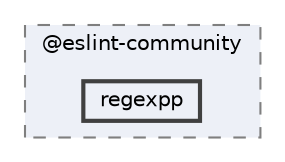 digraph "pkiclassroomrescheduler/src/main/frontend/node_modules/@eslint-community/regexpp"
{
 // LATEX_PDF_SIZE
  bgcolor="transparent";
  edge [fontname=Helvetica,fontsize=10,labelfontname=Helvetica,labelfontsize=10];
  node [fontname=Helvetica,fontsize=10,shape=box,height=0.2,width=0.4];
  compound=true
  subgraph clusterdir_44d927139445e710da732e9cccf07069 {
    graph [ bgcolor="#edf0f7", pencolor="grey50", label="@eslint-community", fontname=Helvetica,fontsize=10 style="filled,dashed", URL="dir_44d927139445e710da732e9cccf07069.html",tooltip=""]
  dir_a25eacc9180b0845d57825706c1f27b3 [label="regexpp", fillcolor="#edf0f7", color="grey25", style="filled,bold", URL="dir_a25eacc9180b0845d57825706c1f27b3.html",tooltip=""];
  }
}
